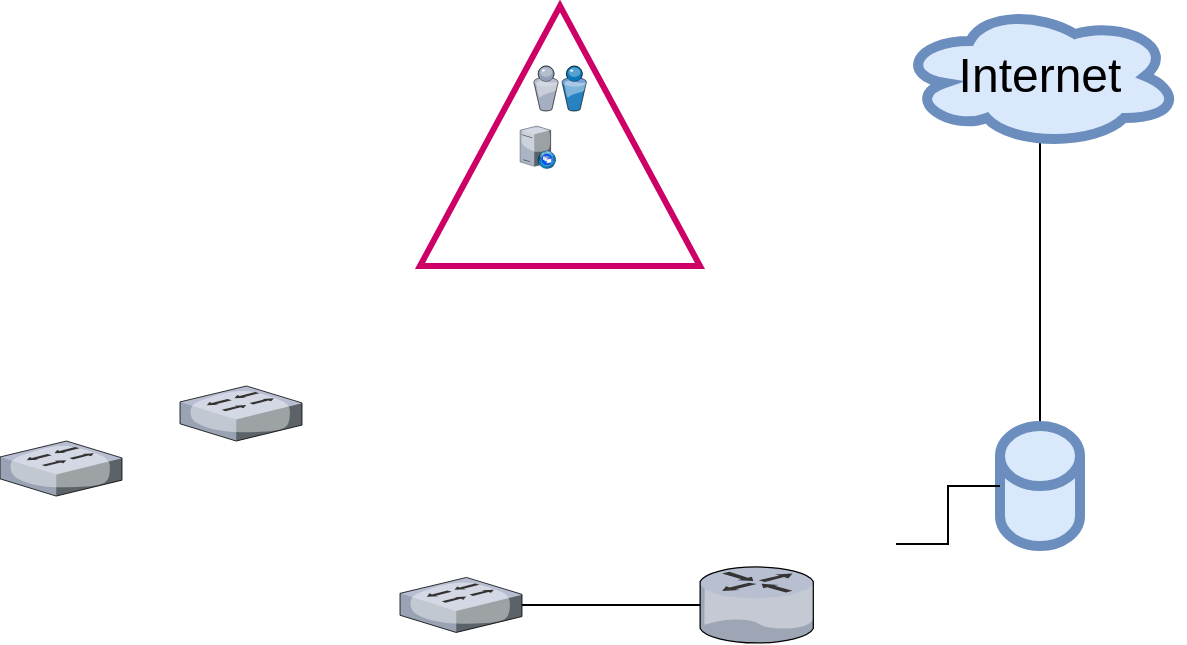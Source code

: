 <mxfile version="15.5.0" type="github">
  <diagram id="wq23OLVeQ7jhoGd0-QD0" name="Page-1">
    <mxGraphModel dx="652" dy="416" grid="1" gridSize="10" guides="1" tooltips="1" connect="1" arrows="1" fold="1" page="1" pageScale="1" pageWidth="850" pageHeight="1100" math="0" shadow="0">
      <root>
        <mxCell id="0" />
        <mxCell id="1" parent="0" />
        <mxCell id="1i7YaApMtN83JDX_QkKB-4" style="edgeStyle=orthogonalEdgeStyle;rounded=0;orthogonalLoop=1;jettySize=auto;html=1;fontSize=24;endArrow=none;endFill=0;entryX=0.549;entryY=0.127;entryDx=0;entryDy=0;entryPerimeter=0;" edge="1" parent="1" source="1i7YaApMtN83JDX_QkKB-3" target="1i7YaApMtN83JDX_QkKB-1">
          <mxGeometry relative="1" as="geometry">
            <mxPoint x="730" y="16.512" as="targetPoint" />
            <Array as="points">
              <mxPoint x="740" y="170" />
              <mxPoint x="740" y="170" />
            </Array>
          </mxGeometry>
        </mxCell>
        <mxCell id="1i7YaApMtN83JDX_QkKB-1" value="&lt;font style=&quot;font-size: 24px&quot;&gt;Internet&lt;/font&gt;" style="ellipse;shape=cloud;whiteSpace=wrap;html=1;fillColor=#dae8fc;strokeColor=#6c8ebf;strokeWidth=5;" vertex="1" parent="1">
          <mxGeometry x="670" y="70" width="140" height="70" as="geometry" />
        </mxCell>
        <mxCell id="1i7YaApMtN83JDX_QkKB-3" value="" style="shape=cylinder3;whiteSpace=wrap;html=1;boundedLbl=1;backgroundOutline=1;size=15;fontSize=24;strokeWidth=5;fillColor=#dae8fc;strokeColor=#6c8ebf;" vertex="1" parent="1">
          <mxGeometry x="720" y="280" width="40" height="60" as="geometry" />
        </mxCell>
        <mxCell id="1i7YaApMtN83JDX_QkKB-7" style="edgeStyle=orthogonalEdgeStyle;rounded=0;orthogonalLoop=1;jettySize=auto;html=1;fontSize=24;endArrow=none;endFill=0;" edge="1" parent="1" source="1i7YaApMtN83JDX_QkKB-6" target="1i7YaApMtN83JDX_QkKB-3">
          <mxGeometry relative="1" as="geometry" />
        </mxCell>
        <mxCell id="1i7YaApMtN83JDX_QkKB-6" value="" style="shape=image;html=1;verticalAlign=top;verticalLabelPosition=bottom;labelBackgroundColor=#ffffff;imageAspect=0;aspect=fixed;image=https://cdn2.iconfinder.com/data/icons/whcompare-isometric-web-hosting-servers/50/firewall-128.png;fontSize=24;strokeWidth=5;" vertex="1" parent="1">
          <mxGeometry x="590" y="300" width="78" height="78" as="geometry" />
        </mxCell>
        <mxCell id="1i7YaApMtN83JDX_QkKB-10" style="edgeStyle=orthogonalEdgeStyle;rounded=0;orthogonalLoop=1;jettySize=auto;html=1;fontSize=24;endArrow=none;endFill=0;" edge="1" parent="1" source="1i7YaApMtN83JDX_QkKB-8" target="1i7YaApMtN83JDX_QkKB-9">
          <mxGeometry relative="1" as="geometry">
            <Array as="points">
              <mxPoint x="500" y="370" />
              <mxPoint x="500" y="370" />
            </Array>
          </mxGeometry>
        </mxCell>
        <mxCell id="1i7YaApMtN83JDX_QkKB-8" value="" style="verticalLabelPosition=bottom;sketch=0;aspect=fixed;html=1;verticalAlign=top;strokeColor=none;align=center;outlineConnect=0;shape=mxgraph.citrix.router;fontSize=24;" vertex="1" parent="1">
          <mxGeometry x="570" y="350.48" width="57.26" height="38" as="geometry" />
        </mxCell>
        <mxCell id="1i7YaApMtN83JDX_QkKB-9" value="" style="verticalLabelPosition=bottom;sketch=0;aspect=fixed;html=1;verticalAlign=top;strokeColor=none;align=center;outlineConnect=0;shape=mxgraph.citrix.switch;fontSize=24;" vertex="1" parent="1">
          <mxGeometry x="420" y="355.72" width="61" height="27.52" as="geometry" />
        </mxCell>
        <mxCell id="1i7YaApMtN83JDX_QkKB-11" value="" style="verticalLabelPosition=bottom;sketch=0;aspect=fixed;html=1;verticalAlign=top;strokeColor=none;align=center;outlineConnect=0;shape=mxgraph.citrix.switch;fontSize=24;" vertex="1" parent="1">
          <mxGeometry x="310" y="260" width="61" height="27.52" as="geometry" />
        </mxCell>
        <mxCell id="1i7YaApMtN83JDX_QkKB-12" value="" style="verticalLabelPosition=bottom;sketch=0;aspect=fixed;html=1;verticalAlign=top;strokeColor=none;align=center;outlineConnect=0;shape=mxgraph.citrix.switch;fontSize=24;" vertex="1" parent="1">
          <mxGeometry x="220" y="287.52" width="61" height="27.52" as="geometry" />
        </mxCell>
        <mxCell id="1i7YaApMtN83JDX_QkKB-13" value="" style="triangle;whiteSpace=wrap;html=1;fontSize=24;strokeWidth=3;direction=north;fillColor=none;strokeColor=#CC0066;" vertex="1" parent="1">
          <mxGeometry x="430" y="70" width="140" height="130" as="geometry" />
        </mxCell>
        <mxCell id="1i7YaApMtN83JDX_QkKB-14" value="" style="verticalLabelPosition=bottom;sketch=0;aspect=fixed;html=1;verticalAlign=top;strokeColor=none;align=center;outlineConnect=0;shape=mxgraph.citrix.users;fontSize=24;fillColor=none;" vertex="1" parent="1">
          <mxGeometry x="486.81" y="100" width="26.39" height="22.5" as="geometry" />
        </mxCell>
        <mxCell id="1i7YaApMtN83JDX_QkKB-15" value="" style="verticalLabelPosition=bottom;sketch=0;aspect=fixed;html=1;verticalAlign=top;strokeColor=none;align=center;outlineConnect=0;shape=mxgraph.citrix.xenapp_web;fontSize=24;fillColor=none;" vertex="1" parent="1">
          <mxGeometry x="480" y="130" width="18.01" height="21.33" as="geometry" />
        </mxCell>
      </root>
    </mxGraphModel>
  </diagram>
</mxfile>
